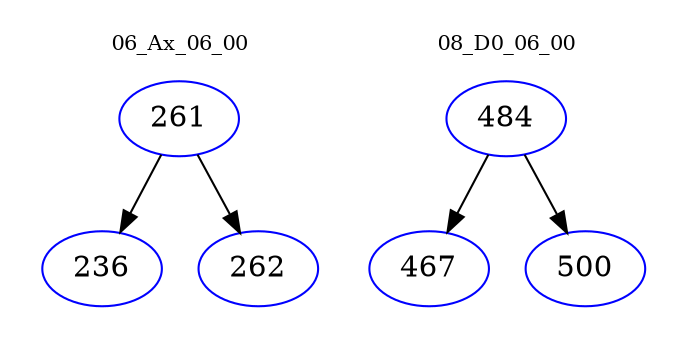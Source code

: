 digraph{
subgraph cluster_0 {
color = white
label = "06_Ax_06_00";
fontsize=10;
T0_261 [label="261", color="blue"]
T0_261 -> T0_236 [color="black"]
T0_236 [label="236", color="blue"]
T0_261 -> T0_262 [color="black"]
T0_262 [label="262", color="blue"]
}
subgraph cluster_1 {
color = white
label = "08_D0_06_00";
fontsize=10;
T1_484 [label="484", color="blue"]
T1_484 -> T1_467 [color="black"]
T1_467 [label="467", color="blue"]
T1_484 -> T1_500 [color="black"]
T1_500 [label="500", color="blue"]
}
}
